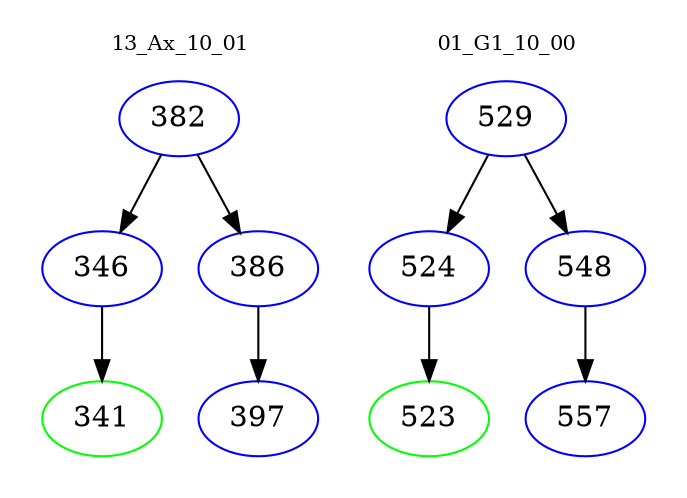 digraph{
subgraph cluster_0 {
color = white
label = "13_Ax_10_01";
fontsize=10;
T0_382 [label="382", color="blue"]
T0_382 -> T0_346 [color="black"]
T0_346 [label="346", color="blue"]
T0_346 -> T0_341 [color="black"]
T0_341 [label="341", color="green"]
T0_382 -> T0_386 [color="black"]
T0_386 [label="386", color="blue"]
T0_386 -> T0_397 [color="black"]
T0_397 [label="397", color="blue"]
}
subgraph cluster_1 {
color = white
label = "01_G1_10_00";
fontsize=10;
T1_529 [label="529", color="blue"]
T1_529 -> T1_524 [color="black"]
T1_524 [label="524", color="blue"]
T1_524 -> T1_523 [color="black"]
T1_523 [label="523", color="green"]
T1_529 -> T1_548 [color="black"]
T1_548 [label="548", color="blue"]
T1_548 -> T1_557 [color="black"]
T1_557 [label="557", color="blue"]
}
}
